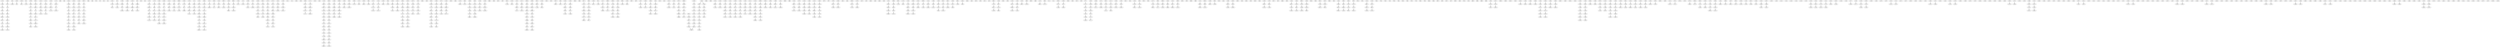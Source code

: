 digraph adj {
graph [k=96]
edge [d=-95]
"124+" [l=1199]
"124-" [l=1199]
"180+" [l=4103]
"180-" [l=4103]
"262+" [l=843]
"262-" [l=843]
"371+" [l=313]
"371-" [l=313]
"387+" [l=882]
"387-" [l=882]
"451+" [l=616]
"451-" [l=616]
"469+" [l=225]
"469-" [l=225]
"524+" [l=986]
"524-" [l=986]
"525+" [l=2339]
"525-" [l=2339]
"568+" [l=514]
"568-" [l=514]
"570+" [l=809]
"570-" [l=809]
"610+" [l=1252]
"610-" [l=1252]
"624+" [l=800]
"624-" [l=800]
"793+" [l=271]
"793-" [l=271]
"804+" [l=2335]
"804-" [l=2335]
"819+" [l=362]
"819-" [l=362]
"868+" [l=2199]
"868-" [l=2199]
"947+" [l=223]
"947-" [l=223]
"948+" [l=288]
"948-" [l=288]
"968+" [l=243]
"968-" [l=243]
"991+" [l=317]
"991-" [l=317]
"1151+" [l=1241]
"1151-" [l=1241]
"1156+" [l=378]
"1156-" [l=378]
"1161+" [l=1646]
"1161-" [l=1646]
"1180+" [l=2835]
"1180-" [l=2835]
"1195+" [l=4795]
"1195-" [l=4795]
"1215+" [l=590]
"1215-" [l=590]
"1229+" [l=2282]
"1229-" [l=2282]
"1235+" [l=227]
"1235-" [l=227]
"1250+" [l=1353]
"1250-" [l=1353]
"1298+" [l=253]
"1298-" [l=253]
"1311+" [l=701]
"1311-" [l=701]
"1500+" [l=523]
"1500-" [l=523]
"1501+" [l=227]
"1501-" [l=227]
"1516+" [l=985]
"1516-" [l=985]
"1549+" [l=1768]
"1549-" [l=1768]
"1554+" [l=242]
"1554-" [l=242]
"1628+" [l=1749]
"1628-" [l=1749]
"1633+" [l=216]
"1633-" [l=216]
"1636+" [l=506]
"1636-" [l=506]
"1684+" [l=1410]
"1684-" [l=1410]
"1731+" [l=1961]
"1731-" [l=1961]
"1813+" [l=892]
"1813-" [l=892]
"1843+" [l=360]
"1843-" [l=360]
"1848+" [l=739]
"1848-" [l=739]
"1890+" [l=353]
"1890-" [l=353]
"2147+" [l=859]
"2147-" [l=859]
"2188+" [l=245]
"2188-" [l=245]
"2235+" [l=255]
"2235-" [l=255]
"2255+" [l=887]
"2255-" [l=887]
"2265+" [l=265]
"2265-" [l=265]
"2292+" [l=1722]
"2292-" [l=1722]
"2348+" [l=266]
"2348-" [l=266]
"2393+" [l=305]
"2393-" [l=305]
"2407+" [l=1390]
"2407-" [l=1390]
"2469+" [l=664]
"2469-" [l=664]
"2489+" [l=1545]
"2489-" [l=1545]
"2502+" [l=230]
"2502-" [l=230]
"2559+" [l=254]
"2559-" [l=254]
"2609+" [l=257]
"2609-" [l=257]
"2627+" [l=283]
"2627-" [l=283]
"2654+" [l=893]
"2654-" [l=893]
"2806+" [l=637]
"2806-" [l=637]
"2818+" [l=216]
"2818-" [l=216]
"2834+" [l=252]
"2834-" [l=252]
"2883+" [l=251]
"2883-" [l=251]
"2904+" [l=2104]
"2904-" [l=2104]
"2910+" [l=717]
"2910-" [l=717]
"2932+" [l=577]
"2932-" [l=577]
"2940+" [l=357]
"2940-" [l=357]
"2948+" [l=1060]
"2948-" [l=1060]
"2959+" [l=284]
"2959-" [l=284]
"2963+" [l=370]
"2963-" [l=370]
"2968+" [l=2984]
"2968-" [l=2984]
"3021+" [l=247]
"3021-" [l=247]
"3037+" [l=271]
"3037-" [l=271]
"3045+" [l=285]
"3045-" [l=285]
"3080+" [l=383]
"3080-" [l=383]
"3090+" [l=992]
"3090-" [l=992]
"3097+" [l=3314]
"3097-" [l=3314]
"3133+" [l=272]
"3133-" [l=272]
"3183+" [l=213]
"3183-" [l=213]
"3219+" [l=408]
"3219-" [l=408]
"3252+" [l=262]
"3252-" [l=262]
"3294+" [l=692]
"3294-" [l=692]
"3330+" [l=320]
"3330-" [l=320]
"3361+" [l=251]
"3361-" [l=251]
"3388+" [l=749]
"3388-" [l=749]
"3396+" [l=331]
"3396-" [l=331]
"3480+" [l=250]
"3480-" [l=250]
"3499+" [l=325]
"3499-" [l=325]
"3572+" [l=337]
"3572-" [l=337]
"3593+" [l=237]
"3593-" [l=237]
"3597+" [l=229]
"3597-" [l=229]
"3649+" [l=275]
"3649-" [l=275]
"3654+" [l=205]
"3654-" [l=205]
"3689+" [l=809]
"3689-" [l=809]
"3692+" [l=224]
"3692-" [l=224]
"3720+" [l=217]
"3720-" [l=217]
"3749+" [l=214]
"3749-" [l=214]
"3783+" [l=254]
"3783-" [l=254]
"3788+" [l=260]
"3788-" [l=260]
"3855+" [l=227]
"3855-" [l=227]
"3860+" [l=257]
"3860-" [l=257]
"3908+" [l=341]
"3908-" [l=341]
"3966+" [l=239]
"3966-" [l=239]
"3977+" [l=303]
"3977-" [l=303]
"4006+" [l=287]
"4006-" [l=287]
"4008+" [l=366]
"4008-" [l=366]
"4022+" [l=265]
"4022-" [l=265]
"4081+" [l=203]
"4081-" [l=203]
"4110+" [l=303]
"4110-" [l=303]
"4133+" [l=201]
"4133-" [l=201]
"4167+" [l=352]
"4167-" [l=352]
"4168+" [l=252]
"4168-" [l=252]
"4186+" [l=545]
"4186-" [l=545]
"4196+" [l=335]
"4196-" [l=335]
"4216+" [l=277]
"4216-" [l=277]
"4258+" [l=266]
"4258-" [l=266]
"4259+" [l=259]
"4259-" [l=259]
"4295+" [l=801]
"4295-" [l=801]
"4298+" [l=291]
"4298-" [l=291]
"4312+" [l=232]
"4312-" [l=232]
"4328+" [l=343]
"4328-" [l=343]
"4362+" [l=234]
"4362-" [l=234]
"4385+" [l=286]
"4385-" [l=286]
"4402+" [l=234]
"4402-" [l=234]
"4421+" [l=229]
"4421-" [l=229]
"4422+" [l=318]
"4422-" [l=318]
"4459+" [l=412]
"4459-" [l=412]
"4529+" [l=269]
"4529-" [l=269]
"4530+" [l=257]
"4530-" [l=257]
"4564+" [l=493]
"4564-" [l=493]
"4623+" [l=895]
"4623-" [l=895]
"4670+" [l=548]
"4670-" [l=548]
"4671+" [l=482]
"4671-" [l=482]
"4694+" [l=295]
"4694-" [l=295]
"4756+" [l=211]
"4756-" [l=211]
"4769+" [l=776]
"4769-" [l=776]
"4812+" [l=232]
"4812-" [l=232]
"4908+" [l=202]
"4908-" [l=202]
"4960+" [l=200]
"4960-" [l=200]
"4963+" [l=403]
"4963-" [l=403]
"4990+" [l=319]
"4990-" [l=319]
"5002+" [l=715]
"5002-" [l=715]
"5007+" [l=267]
"5007-" [l=267]
"5040+" [l=213]
"5040-" [l=213]
"5098+" [l=260]
"5098-" [l=260]
"5109+" [l=287]
"5109-" [l=287]
"5111+" [l=226]
"5111-" [l=226]
"5137+" [l=253]
"5137-" [l=253]
"5157+" [l=259]
"5157-" [l=259]
"5205+" [l=411]
"5205-" [l=411]
"5237+" [l=552]
"5237-" [l=552]
"5275+" [l=256]
"5275-" [l=256]
"5327+" [l=219]
"5327-" [l=219]
"5358+" [l=298]
"5358-" [l=298]
"5376+" [l=245]
"5376-" [l=245]
"5403+" [l=255]
"5403-" [l=255]
"5433+" [l=271]
"5433-" [l=271]
"5451+" [l=351]
"5451-" [l=351]
"5517+" [l=300]
"5517-" [l=300]
"5520+" [l=353]
"5520-" [l=353]
"5525+" [l=492]
"5525-" [l=492]
"5566+" [l=427]
"5566-" [l=427]
"5639+" [l=371]
"5639-" [l=371]
"5750+" [l=251]
"5750-" [l=251]
"5787+" [l=281]
"5787-" [l=281]
"5815+" [l=282]
"5815-" [l=282]
"5879+" [l=230]
"5879-" [l=230]
"5896+" [l=203]
"5896-" [l=203]
"5999+" [l=218]
"5999-" [l=218]
"6024+" [l=303]
"6024-" [l=303]
"6027+" [l=221]
"6027-" [l=221]
"6039+" [l=317]
"6039-" [l=317]
"6126+" [l=405]
"6126-" [l=405]
"6166+" [l=252]
"6166-" [l=252]
"6190+" [l=349]
"6190-" [l=349]
"6195+" [l=225]
"6195-" [l=225]
"6226+" [l=348]
"6226-" [l=348]
"6258+" [l=245]
"6258-" [l=245]
"6283+" [l=204]
"6283-" [l=204]
"6327+" [l=223]
"6327-" [l=223]
"6328+" [l=495]
"6328-" [l=495]
"6390+" [l=261]
"6390-" [l=261]
"6487+" [l=216]
"6487-" [l=216]
"6509+" [l=353]
"6509-" [l=353]
"6545+" [l=270]
"6545-" [l=270]
"6554+" [l=318]
"6554-" [l=318]
"6557+" [l=787]
"6557-" [l=787]
"6562+" [l=378]
"6562-" [l=378]
"6600+" [l=353]
"6600-" [l=353]
"6615+" [l=286]
"6615-" [l=286]
"6676+" [l=271]
"6676-" [l=271]
"6761+" [l=266]
"6761-" [l=266]
"6777+" [l=482]
"6777-" [l=482]
"6861+" [l=239]
"6861-" [l=239]
"7034+" [l=206]
"7034-" [l=206]
"7192+" [l=207]
"7192-" [l=207]
"7283+" [l=221]
"7283-" [l=221]
"7458+" [l=209]
"7458-" [l=209]
"7478+" [l=207]
"7478-" [l=207]
"7604+" [l=230]
"7604-" [l=230]
"7845+" [l=216]
"7845-" [l=216]
"8028+" [l=233]
"8028-" [l=233]
"8067+" [l=212]
"8067-" [l=212]
"8107+" [l=246]
"8107-" [l=246]
"8535+" [l=201]
"8535-" [l=201]
"8723+" [l=209]
"8723-" [l=209]
"9695+" [l=205]
"9695-" [l=205]
"9896+" [l=224]
"9896-" [l=224]
"10118+" [l=304]
"10118-" [l=304]
"10179+" [l=1865]
"10179-" [l=1865]
"10211+" [l=1974]
"10211-" [l=1974]
"10293+" [l=1704]
"10293-" [l=1704]
"10337+" [l=622]
"10337-" [l=622]
"10393+" [l=327]
"10393-" [l=327]
"10401+" [l=1102]
"10401-" [l=1102]
"10415+" [l=831]
"10415-" [l=831]
"10418+" [l=703]
"10418-" [l=703]
"10446+" [l=212]
"10446-" [l=212]
"10449+" [l=213]
"10449-" [l=213]
"10453+" [l=997]
"10453-" [l=997]
"10487+" [l=225]
"10487-" [l=225]
"10529+" [l=206]
"10529-" [l=206]
"10531+" [l=216]
"10531-" [l=216]
"10541+" [l=2601]
"10541-" [l=2601]
"10544+" [l=6937]
"10544-" [l=6937]
"10545+" [l=15797]
"10545-" [l=15797]
"10546+" [l=2990]
"10546-" [l=2990]
"10547+" [l=3597]
"10547-" [l=3597]
"10548+" [l=2019]
"10548-" [l=2019]
"10550+" [l=950]
"10550-" [l=950]
"10554+" [l=4812]
"10554-" [l=4812]
"10562+" [l=5369]
"10562-" [l=5369]
"10563+" [l=2920]
"10563-" [l=2920]
"10567+" [l=2416]
"10567-" [l=2416]
"10579+" [l=12594]
"10579-" [l=12594]
"10589+" [l=621]
"10589-" [l=621]
"10590+" [l=6249]
"10590-" [l=6249]
"10593+" [l=1702]
"10593-" [l=1702]
"10599+" [l=3789]
"10599-" [l=3789]
"10600+" [l=4884]
"10600-" [l=4884]
"10602+" [l=2821]
"10602-" [l=2821]
"10606+" [l=6237]
"10606-" [l=6237]
"10608+" [l=4094]
"10608-" [l=4094]
"10614+" [l=18435]
"10614-" [l=18435]
"10617+" [l=3320]
"10617-" [l=3320]
"10621+" [l=6009]
"10621-" [l=6009]
"10625+" [l=11889]
"10625-" [l=11889]
"10636+" [l=11916]
"10636-" [l=11916]
"10656+" [l=9854]
"10656-" [l=9854]
"10659+" [l=4335]
"10659-" [l=4335]
"10665+" [l=5051]
"10665-" [l=5051]
"10673+" [l=18691]
"10673-" [l=18691]
"10678+" [l=538]
"10678-" [l=538]
"10681+" [l=1816]
"10681-" [l=1816]
"10684+" [l=3367]
"10684-" [l=3367]
"10687+" [l=3427]
"10687-" [l=3427]
"10688+" [l=1485]
"10688-" [l=1485]
"10689+" [l=5559]
"10689-" [l=5559]
"10691+" [l=10346]
"10691-" [l=10346]
"10696+" [l=3242]
"10696-" [l=3242]
"10700+" [l=9482]
"10700-" [l=9482]
"10701+" [l=924]
"10701-" [l=924]
"10707+" [l=1756]
"10707-" [l=1756]
"10709+" [l=9431]
"10709-" [l=9431]
"10712+" [l=8085]
"10712-" [l=8085]
"10715+" [l=1472]
"10715-" [l=1472]
"10717+" [l=5377]
"10717-" [l=5377]
"10723+" [l=7387]
"10723-" [l=7387]
"10733+" [l=15122]
"10733-" [l=15122]
"10744+" [l=9452]
"10744-" [l=9452]
"10752+" [l=638]
"10752-" [l=638]
"10756+" [l=12106]
"10756-" [l=12106]
"10760+" [l=3824]
"10760-" [l=3824]
"10769+" [l=2207]
"10769-" [l=2207]
"10775+" [l=14377]
"10775-" [l=14377]
"10778+" [l=7304]
"10778-" [l=7304]
"10791+" [l=2427]
"10791-" [l=2427]
"10794+" [l=7361]
"10794-" [l=7361]
"10796+" [l=2106]
"10796-" [l=2106]
"10815+" [l=12840]
"10815-" [l=12840]
"10822+" [l=17592]
"10822-" [l=17592]
"10824+" [l=8659]
"10824-" [l=8659]
"10825+" [l=16531]
"10825-" [l=16531]
"10828+" [l=3231]
"10828-" [l=3231]
"10833+" [l=4801]
"10833-" [l=4801]
"10854+" [l=2715]
"10854-" [l=2715]
"10857+" [l=9063]
"10857-" [l=9063]
"10862+" [l=14056]
"10862-" [l=14056]
"10872+" [l=5753]
"10872-" [l=5753]
"10874+" [l=2389]
"10874-" [l=2389]
"10881+" [l=7295]
"10881-" [l=7295]
"10899+" [l=5492]
"10899-" [l=5492]
"10900+" [l=2777]
"10900-" [l=2777]
"10902+" [l=5435]
"10902-" [l=5435]
"10903+" [l=4551]
"10903-" [l=4551]
"10912+" [l=3964]
"10912-" [l=3964]
"10917+" [l=6823]
"10917-" [l=6823]
"10920+" [l=6523]
"10920-" [l=6523]
"10922+" [l=9972]
"10922-" [l=9972]
"10925+" [l=9286]
"10925-" [l=9286]
"10926+" [l=1445]
"10926-" [l=1445]
"10930+" [l=7679]
"10930-" [l=7679]
"10931+" [l=3461]
"10931-" [l=3461]
"10933+" [l=2053]
"10933-" [l=2053]
"10935+" [l=2453]
"10935-" [l=2453]
"10940+" [l=26305]
"10940-" [l=26305]
"10949+" [l=4614]
"10949-" [l=4614]
"10951+" [l=2219]
"10951-" [l=2219]
"10954+" [l=2389]
"10954-" [l=2389]
"10955+" [l=3789]
"10955-" [l=3789]
"10961+" [l=1818]
"10961-" [l=1818]
"10963+" [l=4333]
"10963-" [l=4333]
"10964+" [l=11524]
"10964-" [l=11524]
"10967+" [l=5361]
"10967-" [l=5361]
"10976+" [l=1750]
"10976-" [l=1750]
"10984+" [l=5103]
"10984-" [l=5103]
"10987+" [l=771]
"10987-" [l=771]
"10988+" [l=1414]
"10988-" [l=1414]
"10989+" [l=13293]
"10989-" [l=13293]
"10991+" [l=4570]
"10991-" [l=4570]
"11000+" [l=21700]
"11000-" [l=21700]
"11001+" [l=3136]
"11001-" [l=3136]
"11004+" [l=7086]
"11004-" [l=7086]
"11005+" [l=2582]
"11005-" [l=2582]
"11016+" [l=6904]
"11016-" [l=6904]
"11019+" [l=2155]
"11019-" [l=2155]
"11030+" [l=3960]
"11030-" [l=3960]
"11047+" [l=6945]
"11047-" [l=6945]
"11050+" [l=1729]
"11050-" [l=1729]
"11056+" [l=1271]
"11056-" [l=1271]
"11058+" [l=2017]
"11058-" [l=2017]
"11061+" [l=254]
"11061-" [l=254]
"11062+" [l=589]
"11062-" [l=589]
"11065+" [l=636]
"11065-" [l=636]
"11066+" [l=12446]
"11066-" [l=12446]
"11077+" [l=4845]
"11077-" [l=4845]
"11079+" [l=855]
"11079-" [l=855]
"11087+" [l=6928]
"11087-" [l=6928]
"11088+" [l=4530]
"11088-" [l=4530]
"11091+" [l=6072]
"11091-" [l=6072]
"11093+" [l=500]
"11093-" [l=500]
"11094+" [l=8552]
"11094-" [l=8552]
"11105+" [l=8122]
"11105-" [l=8122]
"11111+" [l=8149]
"11111-" [l=8149]
"11131+" [l=224]
"11131-" [l=224]
"11138+" [l=16379]
"11138-" [l=16379]
"11142+" [l=316]
"11142-" [l=316]
"11143+" [l=446]
"11143-" [l=446]
"11149+" [l=7586]
"11149-" [l=7586]
"11151+" [l=6336]
"11151-" [l=6336]
"11155+" [l=2336]
"11155-" [l=2336]
"11164+" [l=5614]
"11164-" [l=5614]
"11165+" [l=14775]
"11165-" [l=14775]
"11166+" [l=5736]
"11166-" [l=5736]
"11167+" [l=5122]
"11167-" [l=5122]
"11168+" [l=2830]
"11168-" [l=2830]
"11169+" [l=5913]
"11169-" [l=5913]
"11170+" [l=8488]
"11170-" [l=8488]
"11171+" [l=7832]
"11171-" [l=7832]
"11172+" [l=1982]
"11172-" [l=1982]
"11173+" [l=3375]
"11173-" [l=3375]
"11174+" [l=10102]
"11174-" [l=10102]
"11175+" [l=1338]
"11175-" [l=1338]
"11176+" [l=6093]
"11176-" [l=6093]
"11178+" [l=18374]
"11178-" [l=18374]
"11179+" [l=6323]
"11179-" [l=6323]
"11180+" [l=4072]
"11180-" [l=4072]
"11181+" [l=11533]
"11181-" [l=11533]
"11182+" [l=3474]
"11182-" [l=3474]
"11183+" [l=1905]
"11183-" [l=1905]
"11184+" [l=9747]
"11184-" [l=9747]
"11185+" [l=8779]
"11185-" [l=8779]
"11186+" [l=3771]
"11186-" [l=3771]
"11187+" [l=18835]
"11187-" [l=18835]
"11188+" [l=3272]
"11188-" [l=3272]
"11189+" [l=1654]
"11189-" [l=1654]
"11190+" [l=5703]
"11190-" [l=5703]
"11192+" [l=4936]
"11192-" [l=4936]
"11193+" [l=3806]
"11193-" [l=3806]
"11194+" [l=13699]
"11194-" [l=13699]
"11195+" [l=4364]
"11195-" [l=4364]
"11196+" [l=2128]
"11196-" [l=2128]
"11197+" [l=5271]
"11197-" [l=5271]
"11198+" [l=11336]
"11198-" [l=11336]
"11199+" [l=33850]
"11199-" [l=33850]
"11200+" [l=10537]
"11200-" [l=10537]
"11201+" [l=46986]
"11201-" [l=46986]
"11203+" [l=2026]
"11203-" [l=2026]
"11204+" [l=39602]
"11204-" [l=39602]
"11205+" [l=3601]
"11205-" [l=3601]
"11207+" [l=2645]
"11207-" [l=2645]
"11208+" [l=4673]
"11208-" [l=4673]
"11209+" [l=4437]
"11209-" [l=4437]
"11210+" [l=10282]
"11210-" [l=10282]
"11211+" [l=4372]
"11211-" [l=4372]
"11212+" [l=13874]
"11212-" [l=13874]
"11213+" [l=9197]
"11213-" [l=9197]
"11214+" [l=3743]
"11214-" [l=3743]
"11215+" [l=2485]
"11215-" [l=2485]
"11217+" [l=23612]
"11217-" [l=23612]
"11218+" [l=12898]
"11218-" [l=12898]
"11219+" [l=13830]
"11219-" [l=13830]
"11220+" [l=6195]
"11220-" [l=6195]
"11221+" [l=8419]
"11221-" [l=8419]
"11222+" [l=7090]
"11222-" [l=7090]
"11224+" [l=1954]
"11224-" [l=1954]
"11226+" [l=7989]
"11226-" [l=7989]
"11227+" [l=7820]
"11227-" [l=7820]
"11228+" [l=7653]
"11228-" [l=7653]
"11229+" [l=2942]
"11229-" [l=2942]
"11230+" [l=22623]
"11230-" [l=22623]
"11231+" [l=24323]
"11231-" [l=24323]
"11232+" [l=3361]
"11232-" [l=3361]
"11233+" [l=2747]
"11233-" [l=2747]
"11234+" [l=3508]
"11234-" [l=3508]
"11235+" [l=4226]
"11235-" [l=4226]
"11236+" [l=9151]
"11236-" [l=9151]
"11237+" [l=18578]
"11237-" [l=18578]
"11238+" [l=17822]
"11238-" [l=17822]
"11239+" [l=19383]
"11239-" [l=19383]
"11240+" [l=1782]
"11240-" [l=1782]
"11241+" [l=3137]
"11241-" [l=3137]
"11242+" [l=1530]
"11242-" [l=1530]
"11243+" [l=4958]
"11243-" [l=4958]
"11244+" [l=14138]
"11244-" [l=14138]
"11245+" [l=5686]
"11245-" [l=5686]
"11248+" [l=4100]
"11248-" [l=4100]
"11249+" [l=21438]
"11249-" [l=21438]
"11250+" [l=1983]
"11250-" [l=1983]
"11251+" [l=9541]
"11251-" [l=9541]
"11252+" [l=6529]
"11252-" [l=6529]
"11253+" [l=5957]
"11253-" [l=5957]
"11254+" [l=4352]
"11254-" [l=4352]
"11255+" [l=1643]
"11255-" [l=1643]
"11256+" [l=15298]
"11256-" [l=15298]
"11257+" [l=5298]
"11257-" [l=5298]
"11258+" [l=3142]
"11258-" [l=3142]
"11259+" [l=5943]
"11259-" [l=5943]
"11260+" [l=4430]
"11260-" [l=4430]
"11261+" [l=2666]
"11261-" [l=2666]
"11262+" [l=1360]
"11262-" [l=1360]
"11264+" [l=1996]
"11264-" [l=1996]
"11265+" [l=3970]
"11265-" [l=3970]
"11266+" [l=7540]
"11266-" [l=7540]
"11267+" [l=19690]
"11267-" [l=19690]
"11268+" [l=10508]
"11268-" [l=10508]
"11269+" [l=2718]
"11269-" [l=2718]
"11272+" [l=2061]
"11272-" [l=2061]
"11273+" [l=5470]
"11273-" [l=5470]
"11274+" [l=7012]
"11274-" [l=7012]
"11275+" [l=13522]
"11275-" [l=13522]
"11276+" [l=4457]
"11276-" [l=4457]
"11277+" [l=12490]
"11277-" [l=12490]
"11278+" [l=10390]
"11278-" [l=10390]
"11279+" [l=9445]
"11279-" [l=9445]
"11280+" [l=2836]
"11280-" [l=2836]
"11282+" [l=2351]
"11282-" [l=2351]
"11283+" [l=3348]
"11283-" [l=3348]
"11284+" [l=3394]
"11284-" [l=3394]
"11285+" [l=24129]
"11285-" [l=24129]
"11287+" [l=9587]
"11287-" [l=9587]
"11288+" [l=2137]
"11288-" [l=2137]
"11289+" [l=4666]
"11289-" [l=4666]
"11290+" [l=2034]
"11290-" [l=2034]
"11292+" [l=4026]
"11292-" [l=4026]
"11293+" [l=9289]
"11293-" [l=9289]
"11294+" [l=10045]
"11294-" [l=10045]
"11295+" [l=1507]
"11295-" [l=1507]
"11296+" [l=1778]
"11296-" [l=1778]
"11298+" [l=3412]
"11298-" [l=3412]
"11300+" [l=23150]
"11300-" [l=23150]
"11302+" [l=7413]
"11302-" [l=7413]
"11303+" [l=13987]
"11303-" [l=13987]
"11304+" [l=16098]
"11304-" [l=16098]
"11305+" [l=7973]
"11305-" [l=7973]
"11306+" [l=1357]
"11306-" [l=1357]
"11307+" [l=11095]
"11307-" [l=11095]
"11308+" [l=16912]
"11308-" [l=16912]
"11310+" [l=6002]
"11310-" [l=6002]
"11311+" [l=6277]
"11311-" [l=6277]
"11312+" [l=5717]
"11312-" [l=5717]
"11313+" [l=9867]
"11313-" [l=9867]
"11314+" [l=1703]
"11314-" [l=1703]
"11315+" [l=9976]
"11315-" [l=9976]
"11316+" [l=9442]
"11316-" [l=9442]
"11317+" [l=8204]
"11317-" [l=8204]
"11318+" [l=2702]
"11318-" [l=2702]
"11319+" [l=3790]
"11319-" [l=3790]
"11320+" [l=9920]
"11320-" [l=9920]
"11321+" [l=6303]
"11321-" [l=6303]
"11322+" [l=2367]
"11322-" [l=2367]
"11323+" [l=9871]
"11323-" [l=9871]
"11326+" [l=7032]
"11326-" [l=7032]
"11327+" [l=11014]
"11327-" [l=11014]
"11328+" [l=1564]
"11328-" [l=1564]
"11329+" [l=34078]
"11329-" [l=34078]
"11330+" [l=15574]
"11330-" [l=15574]
"11332+" [l=12030]
"11332-" [l=12030]
"11333+" [l=4389]
"11333-" [l=4389]
"11334+" [l=2489]
"11334-" [l=2489]
"11335+" [l=8621]
"11335-" [l=8621]
"11336+" [l=6618]
"11336-" [l=6618]
"11337+" [l=2939]
"11337-" [l=2939]
"11338+" [l=2849]
"11338-" [l=2849]
"11339+" [l=2116]
"11339-" [l=2116]
"11340+" [l=6473]
"11340-" [l=6473]
"11341+" [l=17087]
"11341-" [l=17087]
"11342+" [l=18433]
"11342-" [l=18433]
"11343+" [l=22716]
"11343-" [l=22716]
"11344+" [l=7174]
"11344-" [l=7174]
"11346+" [l=6139]
"11346-" [l=6139]
"11347+" [l=28092]
"11347-" [l=28092]
"11348+" [l=3009]
"11348-" [l=3009]
"11349+" [l=10933]
"11349-" [l=10933]
"11350+" [l=19786]
"11350-" [l=19786]
"11351+" [l=11956]
"11351-" [l=11956]
"11352+" [l=3758]
"11352-" [l=3758]
"11353+" [l=2103]
"11353-" [l=2103]
"11356+" [l=12828]
"11356-" [l=12828]
"11357+" [l=28645]
"11357-" [l=28645]
"11358+" [l=11932]
"11358-" [l=11932]
"11359+" [l=3949]
"11359-" [l=3949]
"11360+" [l=13388]
"11360-" [l=13388]
"11364+" [l=3645]
"11364-" [l=3645]
"11365+" [l=11612]
"11365-" [l=11612]
"11366+" [l=5161]
"11366-" [l=5161]
"11367+" [l=5366]
"11367-" [l=5366]
"11368+" [l=6718]
"11368-" [l=6718]
"11369+" [l=15167]
"11369-" [l=15167]
"11370+" [l=8912]
"11370-" [l=8912]
"11371+" [l=26926]
"11371-" [l=26926]
"11372+" [l=24046]
"11372-" [l=24046]
"11374+" [l=21573]
"11374-" [l=21573]
"11375+" [l=13371]
"11375-" [l=13371]
"11376+" [l=11522]
"11376-" [l=11522]
"11377+" [l=14623]
"11377-" [l=14623]
"11378+" [l=15534]
"11378-" [l=15534]
"11379+" [l=3597]
"11379-" [l=3597]
"11380+" [l=23105]
"11380-" [l=23105]
"11381+" [l=19883]
"11381-" [l=19883]
"11382+" [l=4276]
"11382-" [l=4276]
"11383+" [l=16343]
"11383-" [l=16343]
"11384+" [l=4823]
"11384-" [l=4823]
"11385+" [l=5716]
"11385-" [l=5716]
"11386+" [l=12835]
"11386-" [l=12835]
"11387+" [l=12623]
"11387-" [l=12623]
"11388+" [l=6762]
"11388-" [l=6762]
"11389+" [l=4497]
"11389-" [l=4497]
"11390+" [l=15115]
"11390-" [l=15115]
"11391+" [l=40021]
"11391-" [l=40021]
"11392+" [l=3701]
"11392-" [l=3701]
"11393+" [l=3530]
"11393-" [l=3530]
"11394+" [l=13585]
"11394-" [l=13585]
"11395+" [l=4898]
"11395-" [l=4898]
"11396+" [l=8681]
"11396-" [l=8681]
"11397+" [l=14124]
"11397-" [l=14124]
"11398+" [l=7055]
"11398-" [l=7055]
"11399+" [l=2928]
"11399-" [l=2928]
"11400+" [l=3115]
"11400-" [l=3115]
"11401+" [l=11669]
"11401-" [l=11669]
"11402+" [l=16009]
"11402-" [l=16009]
"11403+" [l=10886]
"11403-" [l=10886]
"11404+" [l=6061]
"11404-" [l=6061]
"11405+" [l=11242]
"11405-" [l=11242]
"11406+" [l=10598]
"11406-" [l=10598]
"11407+" [l=2030]
"11407-" [l=2030]
"11408+" [l=5569]
"11408-" [l=5569]
"11409+" [l=10166]
"11409-" [l=10166]
"11410+" [l=19245]
"11410-" [l=19245]
"11411+" [l=9133]
"11411-" [l=9133]
"11412+" [l=6163]
"11412-" [l=6163]
"11413+" [l=7145]
"11413-" [l=7145]
"11414+" [l=25493]
"11414-" [l=25493]
"11417+" [l=19451]
"11417-" [l=19451]
"11418+" [l=10581]
"11418-" [l=10581]
"11419+" [l=3606]
"11419-" [l=3606]
"11420+" [l=12135]
"11420-" [l=12135]
"11421+" [l=51535]
"11421-" [l=51535]
"11422+" [l=11840]
"11422-" [l=11840]
"11423+" [l=6840]
"11423-" [l=6840]
"11424+" [l=19342]
"11424-" [l=19342]
"11425+" [l=13250]
"11425-" [l=13250]
"11426+" [l=11941]
"11426-" [l=11941]
"11427+" [l=3010]
"11427-" [l=3010]
"11428+" [l=4500]
"11428-" [l=4500]
"11429+" [l=11337]
"11429-" [l=11337]
"11430+" [l=2172]
"11430-" [l=2172]
"11431+" [l=3810]
"11431-" [l=3810]
"11432+" [l=14308]
"11432-" [l=14308]
"11433+" [l=9210]
"11433-" [l=9210]
"11434+" [l=38257]
"11434-" [l=38257]
"11435+" [l=5494]
"11435-" [l=5494]
"11436+" [l=7942]
"11436-" [l=7942]
"11437+" [l=10353]
"11437-" [l=10353]
"11438+" [l=4309]
"11438-" [l=4309]
"11439+" [l=1550]
"11439-" [l=1550]
"11440+" [l=7346]
"11440-" [l=7346]
"11441+" [l=8400]
"11441-" [l=8400]
"11442+" [l=19413]
"11442-" [l=19413]
"11443+" [l=4715]
"11443-" [l=4715]
"11444+" [l=11594]
"11444-" [l=11594]
"11445+" [l=11937]
"11445-" [l=11937]
"11446+" [l=14062]
"11446-" [l=14062]
"11447+" [l=7408]
"11447-" [l=7408]
"11448+" [l=3460]
"11448-" [l=3460]
"11449+" [l=4760]
"11449-" [l=4760]
"11450+" [l=2830]
"11450-" [l=2830]
"11452+" [l=7385]
"11452-" [l=7385]
"11453+" [l=14231]
"11453-" [l=14231]
"11454+" [l=22404]
"11454-" [l=22404]
"11455+" [l=4374]
"11455-" [l=4374]
"11456+" [l=14260]
"11456-" [l=14260]
"11458+" [l=6936]
"11458-" [l=6936]
"11459+" [l=16226]
"11459-" [l=16226]
"11460+" [l=5770]
"11460-" [l=5770]
"11461+" [l=3657]
"11461-" [l=3657]
"11462+" [l=5080]
"11462-" [l=5080]
"11463+" [l=27683]
"11463-" [l=27683]
"11464+" [l=11565]
"11464-" [l=11565]
"11465+" [l=7370]
"11465-" [l=7370]
"11466+" [l=12041]
"11466-" [l=12041]
"11467+" [l=4124]
"11467-" [l=4124]
"11468+" [l=3998]
"11468-" [l=3998]
"11469+" [l=4717]
"11469-" [l=4717]
"11470+" [l=4988]
"11470-" [l=4988]
"11472+" [l=14310]
"11472-" [l=14310]
"11473+" [l=1775]
"11473-" [l=1775]
"11474+" [l=8989]
"11474-" [l=8989]
"11475+" [l=13350]
"11475-" [l=13350]
"11476+" [l=5047]
"11476-" [l=5047]
"11477+" [l=5114]
"11477-" [l=5114]
"11478+" [l=1382]
"11478-" [l=1382]
"11479+" [l=4958]
"11479-" [l=4958]
"11480+" [l=7591]
"11480-" [l=7591]
"11481+" [l=7617]
"11481-" [l=7617]
"11482+" [l=5081]
"11482-" [l=5081]
"11483+" [l=3774]
"11483-" [l=3774]
"11484+" [l=5401]
"11484-" [l=5401]
"11485+" [l=5283]
"11485-" [l=5283]
"11486+" [l=9548]
"11486-" [l=9548]
"11487+" [l=18410]
"11487-" [l=18410]
"11488+" [l=6784]
"11488-" [l=6784]
"11489+" [l=3045]
"11489-" [l=3045]
"11490+" [l=18370]
"11490-" [l=18370]
"11491+" [l=14321]
"11491-" [l=14321]
"11492+" [l=15636]
"11492-" [l=15636]
"11493+" [l=1308]
"11493-" [l=1308]
"11494+" [l=53991]
"11494-" [l=53991]
"11495+" [l=1893]
"11495-" [l=1893]
"11498+" [l=15424]
"11498-" [l=15424]
"11499+" [l=9016]
"11499-" [l=9016]
"11500+" [l=6364]
"11500-" [l=6364]
"11501+" [l=25943]
"11501-" [l=25943]
"11502+" [l=3583]
"11502-" [l=3583]
"11503+" [l=29475]
"11503-" [l=29475]
"11504+" [l=12621]
"11504-" [l=12621]
"11505+" [l=19924]
"11505-" [l=19924]
"11506+" [l=2283]
"11506-" [l=2283]
"11507+" [l=17321]
"11507-" [l=17321]
"11508+" [l=17327]
"11508-" [l=17327]
"11509+" [l=2124]
"11509-" [l=2124]
"11510+" [l=28590]
"11510-" [l=28590]
"11511+" [l=18312]
"11511-" [l=18312]
"11512+" [l=2046]
"11512-" [l=2046]
"11513+" [l=8180]
"11513-" [l=8180]
"11514+" [l=1760]
"11514-" [l=1760]
"11515+" [l=9577]
"11515-" [l=9577]
"11516+" [l=8396]
"11516-" [l=8396]
"11517+" [l=8801]
"11517-" [l=8801]
"11518+" [l=10276]
"11518-" [l=10276]
"11519+" [l=24026]
"11519-" [l=24026]
"11520+" [l=14241]
"11520-" [l=14241]
"11521+" [l=20566]
"11521-" [l=20566]
"11522+" [l=5413]
"11522-" [l=5413]
"11523+" [l=8286]
"11523-" [l=8286]
"11524+" [l=25142]
"11524-" [l=25142]
"11525+" [l=58669]
"11525-" [l=58669]
"11526+" [l=22687]
"11526-" [l=22687]
"11527+" [l=10336]
"11527-" [l=10336]
"11528+" [l=53480]
"11528-" [l=53480]
"11529+" [l=8457]
"11529-" [l=8457]
"124+" -> "3720-" [d=-95 e=0.0 n=17]
"124-" -> "5007-" [d=-95 e=0.0 n=46]
"180+" -> "11359+" [d=-251 e=34.5 n=31]
"262-" -> "11519-" [d=-95 e=0.0 n=46]
"371+" -> "10681-" [d=-95 e=0.0 n=69]
"371-" -> "10625+" [d=-95 e=0.0 n=21]
"387+" -> "10912-" [d=-233 e=28.4 n=46]
"387-" -> "11181-" [d=-293 e=38.5 n=25]
"451+" -> "10822+" [d=-288 e=45.3 n=18]
"451-" -> "11520+" [d=-298 e=28.7 n=45]
"524+" -> "11335-" [d=-249 e=29.3 n=43]
"524-" -> "11267-" [d=-95 e=0.0 n=56]
"525+" -> "10567-" [d=-205 e=49.7 n=15]
"525-" -> "1843-" [d=-95 e=0.0 n=33]
"624-" -> "11203+" [d=-95 e=0.0 n=35]
"793+" -> "11406+" [d=-95 e=0.0 n=26]
"793-" -> "10984+" [d=-95 e=0.0 n=48]
"804-" -> "10988-" [d=-246 e=25.9 n=55]
"868+" -> "11344+" [d=-228 e=28.1 n=47]
"868-" -> "5517+" [d=-95 e=0.0 n=28]
"947+" -> "948+"
"947-" -> "11250+" [d=-95 e=0.0 n=32]
"948+" -> "11399-" [d=-95 e=0.0 n=30]
"948-" -> "947-"
"968+" -> "11290+" [d=-95 e=0.0 n=17]
"968-" -> "10599-" [d=-95 e=0.0 n=38]
"991+" -> "11475+" [d=-95 e=0.0 n=49]
"991-" -> "10688-" [d=-95 e=0.0 n=33]
"1151-" -> "10881-" [d=-222 e=27.8 n=48]
"1156+" -> "10684+" [d=-95 e=0.0 n=47]
"1156-" -> "10791+" [d=-95 e=0.0 n=33]
"1161+" -> "10602+" [d=-213 e=38.5 n=25]
"1161-" -> "2147-" [d=-222 e=25.0 n=59]
"1180+" -> "10967-" [d=-176 e=28.4 n=46]
"1180-" -> "11243+" [d=-313 e=42.0 n=21]
"1195+" -> "6600-" [d=-235 e=31.6 n=37]
"1195-" -> "11484+" [d=-211 e=37.7 n=26]
"1215-" -> "11204+" [d=-95 e=0.0 n=40]
"1229-" -> "5376-" [d=-95 e=0.0 n=20]
"1235+" -> "10769+" [d=-95 e=0.0 n=33]
"1235-" -> "11487-" [d=-95 e=0.0 n=25]
"1250+" -> "7604-" [d=-95 e=0.0 n=15]
"1250-" -> "1628+" [d=-304 e=35.7 n=29]
"1298+" -> "11459+" [d=-179 e=49.7 n=15]
"1298-" -> "11208+" [d=-95 e=0.0 n=40]
"1501+" -> "10833-" [d=-95 e=0.0 n=36]
"1501-" -> "10825+" [d=-95 e=0.0 n=27]
"1549+" -> "6258-" [d=-95 e=0.0 n=19]
"1549-" -> "11235+" [d=-176 e=35.1 n=30]
"1554+" -> "10926-" [d=-95 e=0.0 n=21]
"1554-" -> "10541-" [d=-95 e=0.0 n=26]
"1628+" -> "11370-" [d=-219 e=34.0 n=32]
"1628-" -> "1250+" [d=-304 e=35.7 n=29]
"1633-" -> "10796+" [d=-95 e=0.0 n=15]
"1636+" -> "11274+" [d=-95 e=0.0 n=36]
"1684-" -> "11295-" [d=-208 e=39.3 n=24]
"1731+" -> "4385-" [d=-95 e=0.0 n=33]
"1731-" -> "1843+" [d=-95 e=0.0 n=34]
"1813+" -> "11174+" [d=-296 e=35.1 n=30]
"1813-" -> "11517+" [d=-224 e=33.5 n=33]
"1843+" -> "525+" [d=-95 e=0.0 n=33]
"1843-" -> "1731+" [d=-95 e=0.0 n=34]
"1848-" -> "11455-" [d=-254 e=48.1 n=16]
"1890+" -> "11005-" [d=-95 e=0.0 n=30]
"1890-" -> "11458+" [d=-95 e=0.0 n=54]
"2147+" -> "1161+" [d=-222 e=25.0 n=59]
"2188+" -> "11205-" [d=-95 e=0.0 n=17]
"2188-" -> "10590+" [d=-95 e=0.0 n=35]
"2235+" -> "11485+" [d=-95 e=0.0 n=21]
"2235-" -> "10899-" [d=-95 e=0.0 n=29]
"2255-" -> "11273-" [d=-95 e=0.0 n=67]
"2292+" -> "11339+" [d=-279 e=31.2 n=38]
"2348+" -> "11149-" [d=-95 e=0.0 n=46]
"2348-" -> "10963+" [d=-95 e=0.0 n=31]
"2407+" -> "11335+" [d=-268 e=31.2 n=38]
"2407-" -> "10211-" [d=-246 e=40.1 n=23]
"2469-" -> "11474-" [d=-95 e=0.0 n=43]
"2489-" -> "11478+" [d=-274 e=35.7 n=29]
"2502+" -> "11385+" [d=-95 e=0.0 n=28]
"2502-" -> "10700+" [d=-95 e=0.0 n=20]
"2559+" -> "11319-" [d=-95 e=0.0 n=30]
"2559-" -> "10988+" [d=-95 e=0.0 n=25]
"2654+" -> "11193-" [d=-95 e=0.0 n=64]
"2806+" -> "11217-" [d=-95 e=0.0 n=36]
"2806-" -> "2818+"
"2818+" -> "11001+" [d=-95 e=0.0 n=23]
"2818-" -> "2806+"
"2834+" -> "10989-" [d=-95 e=0.0 n=29]
"2834-" -> "11502-" [d=-95 e=0.0 n=23]
"2883+" -> "11138-" [d=-198 e=44.1 n=19]
"2883-" -> "2932-"
"2904+" -> "10954-" [d=-248 e=27.2 n=50]
"2904-" -> "10902+" [d=-168 e=43.0 n=20]
"2932+" -> "2883+"
"2940-" -> "10617-" [d=-288 e=33.5 n=33]
"2948+" -> "2959-" [d=-95 e=0.0 n=23]
"2948-" -> "5327-" [d=-95 e=0.0 n=30]
"2959+" -> "2948-" [d=-95 e=0.0 n=23]
"2959-" -> "11228-" [d=-95 e=0.0 n=30]
"2968-" -> "11077-" [d=-214 e=28.1 n=47]
"3021-" -> "11236-" [d=-95 e=0.0 n=36]
"3037+" -> "11481+" [d=-95 e=0.0 n=26]
"3037-" -> "11417+" [d=-95 e=0.0 n=26]
"3045+" -> "11518+" [d=-95 e=0.0 n=47]
"3045-" -> "11185+" [d=-95 e=0.0 n=53]
"3080+" -> "11448+" [d=-95 e=0.0 n=62]
"3080-" -> "11169+" [d=-95 e=0.0 n=43]
"3090+" -> "11500+" [d=-95 e=0.0 n=60]
"3133+" -> "11438-" [d=-95 e=0.0 n=58]
"3133-" -> "11427+" [d=-211 e=45.3 n=18]
"3183-" -> "11508+" [d=-95 e=0.0 n=30]
"3252+" -> "11528+" [d=-95 e=0.0 n=18]
"3252-" -> "11251-" [d=-95 e=0.0 n=27]
"3294+" -> "10874-" [d=-258 e=48.1 n=16]
"3294-" -> "5787+"
"3330+" -> "11056+" [d=-249 e=35.7 n=29]
"3361+" -> "11526-" [d=-95 e=0.0 n=15]
"3361-" -> "11254+" [d=-95 e=0.0 n=40]
"3396+" -> "11194-" [d=-228 e=31.6 n=37]
"3396-" -> "10744+" [d=-95 e=0.0 n=56]
"3480+" -> "10857+" [d=-95 e=0.0 n=37]
"3480-" -> "11195+" [d=-95 e=0.0 n=48]
"3499+" -> "10922+" [d=-95 e=0.0 n=32]
"3499-" -> "11197+" [d=-95 e=0.0 n=26]
"3572+" -> "11233+" [d=-95 e=0.0 n=31]
"3572-" -> "10778-" [d=-95 e=0.0 n=77]
"3593+" -> "11311-" [d=-95 e=0.0 n=40]
"3593-" -> "11329-" [d=-95 e=0.0 n=48]
"3597+" -> "10949+" [d=-95 e=0.0 n=35]
"3597-" -> "11397-" [d=-95 e=0.0 n=21]
"3649+" -> "10794+" [d=-95 e=0.0 n=27]
"3649-" -> "10401-" [d=-95 e=0.0 n=36]
"3654+" -> "11221+" [d=-95 e=0.0 n=24]
"3654-" -> "11369+" [d=-78 e=0.0 n=27]
"3692+" -> "11239-" [d=-95 e=0.0 n=15]
"3692-" -> "11238+" [d=-95 e=0.0 n=29]
"3720+" -> "124-" [d=-95 e=0.0 n=17]
"3720-" -> "11364+" [d=-95 e=0.0 n=15]
"3749+" -> "11269-" [d=-95 e=0.0 n=16]
"3749-" -> "11492+" [d=-95 e=0.0 n=17]
"3783+" -> "11273+" [d=-95 e=0.0 n=34]
"3783-" -> "11390+" [d=-95 e=0.0 n=33]
"3788+" -> "11494+" [d=-95 e=0.0 n=36]
"3788-" -> "10917+" [d=-95 e=0.0 n=30]
"3855+" -> "5007+"
"3855-" -> "11185-" [d=-212 e=42.0 n=21]
"3860+" -> "11188-" [d=-95 e=0.0 n=29]
"3860-" -> "11445+" [d=-95 e=0.0 n=33]
"3908+" -> "10548-" [d=-95 e=0.0 n=31]
"3908-" -> "11230-" [d=-95 e=0.0 n=53]
"3966+" -> "11394-" [d=-95 e=0.0 n=19]
"3966-" -> "11378-" [d=-95 e=0.0 n=36]
"4006+" -> "11444+" [d=-95 e=0.0 n=46]
"4006-" -> "11151+" [d=-95 e=0.0 n=34]
"4008+" -> "11502+" [d=-95 e=0.0 n=38]
"4008-" -> "10902-" [d=-95 e=0.0 n=46]
"4022+" -> "11058-" [d=-95 e=0.0 n=72]
"4022-" -> "10756+" [d=-29 e=0.0 n=36]
"4110+" -> "11488-" [d=-95 e=0.0 n=34]
"4110-" -> "11452-" [d=-95 e=0.0 n=30]
"4133+" -> "11476-" [d=-95 e=0.0 n=15]
"4133-" -> "10940-"
"4168+" -> "10963-" [d=-95 e=0.0 n=20]
"4168-" -> "10717+" [d=-95 e=0.0 n=20]
"4216+" -> "10933+" [d=-95 e=0.0 n=25]
"4216-" -> "11375+" [d=-95 e=0.0 n=15]
"4258+" -> "4259+"
"4258-" -> "11372+" [d=-95 e=0.0 n=33]
"4259+" -> "11285+" [d=-95 e=0.0 n=34]
"4259-" -> "4258-"
"4295+" -> "11178-" [d=-243 e=28.1 n=47]
"4298+" -> "10563-" [d=-95 e=0.0 n=30]
"4298-" -> "11443+" [d=-95 e=0.0 n=24]
"4312+" -> "10600-" [d=-95 e=0.0 n=23]
"4312-" -> "11342-" [d=-95 e=0.0 n=29]
"4328+" -> "11380+" [d=-95 e=0.0 n=46]
"4328-" -> "11414+" [d=-95 e=0.0 n=35]
"4362+" -> "11407+" [d=-95 e=0.0 n=23]
"4362-" -> "11420+" [d=-95 e=0.0 n=41]
"4385+" -> "1731-" [d=-95 e=0.0 n=33]
"4385-" -> "11151-" [d=-95 e=0.0 n=27]
"4402+" -> "11493+" [d=-194 e=43.0 n=20]
"4402-" -> "11448-" [d=-95 e=0.0 n=33]
"4421+" -> "11377+" [d=-95 e=0.0 n=19]
"4421-" -> "10625-" [d=-95 e=0.0 n=49]
"4422+" -> "11321-" [d=-95 e=0.0 n=82]
"4422-" -> "10828+" [d=-95 e=0.0 n=39]
"4459+" -> "11401-" [d=-234 e=42.0 n=21]
"4529+" -> "11421+" [d=-95 e=0.0 n=22]
"4529-" -> "10922-" [d=-95 e=0.0 n=31]
"4530+" -> "10854+" [d=-95 e=0.0 n=22]
"4530-" -> "10900+" [d=-95 e=0.0 n=34]
"4564+" -> "11284-" [d=-95 e=0.0 n=47]
"4694+" -> "11214-" [d=-95 e=0.0 n=39]
"4756+" -> "11218-" [d=-95 e=0.0 n=18]
"4756-" -> "11397+" [d=-206 e=35.7 n=29]
"4812+" -> "10665+" [d=-95 e=0.0 n=18]
"4812-" -> "11192-" [d=-95 e=0.0 n=26]
"4908-" -> "11255+" [d=-179 e=48.1 n=16]
"4963-" -> "11272+" [d=-95 e=0.0 n=40]
"4990+" -> "11276-" [d=-95 e=0.0 n=28]
"4990-" -> "10733+" [d=-95 e=0.0 n=35]
"5002+" -> "11293+" [d=-95 e=0.0 n=63]
"5007+" -> "124+" [d=-95 e=0.0 n=46]
"5007-" -> "3855-"
"5040+" -> "11407-" [d=-161 e=48.1 n=16]
"5098+" -> "10608-" [d=-95 e=0.0 n=41]
"5098-" -> "10614+" [d=-95 e=0.0 n=14]
"5109+" -> "11486-" [d=-95 e=0.0 n=28]
"5109-" -> "10723+" [d=-95 e=0.0 n=19]
"5137+" -> "11258-" [d=-95 e=0.0 n=34]
"5137-" -> "10554-" [d=-95 e=0.0 n=27]
"5157+" -> "10545+" [d=-95 e=0.0 n=45]
"5157-" -> "10987+"
"5275+" -> "11524-" [d=-95 e=0.0 n=18]
"5275-" -> "11111-" [d=-95 e=0.0 n=34]
"5327+" -> "2948+" [d=-95 e=0.0 n=30]
"5327-" -> "11446-" [d=-95 e=0.0 n=36]
"5358+" -> "11371+" [d=-95 e=0.0 n=44]
"5358-" -> "11368+" [d=-95 e=0.0 n=19]
"5376+" -> "1229+" [d=-95 e=0.0 n=20]
"5376-" -> "11366+" [d=-95 e=0.0 n=27]
"5403+" -> "11292-" [d=-95 e=0.0 n=33]
"5433+" -> "11525+" [d=-95 e=0.0 n=21]
"5433-" -> "11382+" [d=-95 e=0.0 n=42]
"5517+" -> "10933-" [d=-95 e=0.0 n=25]
"5517-" -> "868+" [d=-95 e=0.0 n=28]
"5520-" -> "11219-" [d=-204 e=27.2 n=50]
"5566-" -> "11244+" [d=-95 e=0.0 n=47]
"5639+" -> "11440+" [d=-95 e=0.0 n=57]
"5639-" -> "10964-" [d=-95 e=0.0 n=30]
"5750+" -> "10614-" [d=-95 e=0.0 n=29]
"5750-" -> "10715-" [d=-95 e=0.0 n=21]
"5787+" -> "10707-" [d=-95 e=0.0 n=42]
"5787-" -> "3294+"
"5815+" -> "10955+" [d=-95 e=0.0 n=25]
"5815-" -> "11410+" [d=-95 e=0.0 n=31]
"5999+" -> "10920-" [d=-95 e=0.0 n=29]
"5999-" -> "11215+" [d=-95 e=0.0 n=26]
"6024+" -> "11238-" [d=-95 e=0.0 n=41]
"6024-" -> "11172+" [d=-95 e=0.0 n=68]
"6027+" -> "11196+" [d=-95 e=0.0 n=34]
"6027-" -> "11214+" [d=-95 e=0.0 n=17]
"6039-" -> "11336-" [d=-95 e=0.0 n=52]
"6166+" -> "11365-" [d=-95 e=0.0 n=32]
"6166-" -> "11389+" [d=-95 e=0.0 n=28]
"6258+" -> "1549-" [d=-95 e=0.0 n=19]
"6258-" -> "10723-" [d=-95 e=0.0 n=21]
"6283+" -> "11079+"
"6283-" -> "11199-" [d=-95 e=0.0 n=18]
"6328+" -> "10769-" [d=-178 e=30.4 n=40]
"6487+" -> "11442-" [d=-95 e=0.0 n=32]
"6487-" -> "11418+" [d=-213 e=48.1 n=16]
"6509+" -> "10760-" [d=-95 e=0.0 n=54]
"6554+" -> "11262-" [d=-308 e=48.1 n=16]
"6557+" -> "11321+" [d=-327 e=34.5 n=31]
"6600+" -> "1195-" [d=-235 e=31.6 n=37]
"6615+" -> "10691+" [d=-95 e=0.0 n=36]
"6615-" -> "10903+" [d=-95 e=0.0 n=32]
"6676-" -> "11512+" [d=-76 e=0.0 n=17]
"6777-" -> "11111+" [d=-239 e=33.0 n=34]
"6861+" -> "10547+" [d=-95 e=0.0 n=19]
"6861-" -> "11516+" [d=-95 e=0.0 n=15]
"7604+" -> "1250-" [d=-95 e=0.0 n=15]
"7604-" -> "10608+" [d=-95 e=0.0 n=20]
"10118+" -> "11047-" [d=-57 e=0.0 n=31]
"10118-" -> "11050+" [d=-40 e=0.0 n=47]
"10179-" -> "11188+" [d=-272 e=35.1 n=30]
"10211+" -> "2407+" [d=-246 e=40.1 n=23]
"10211-" -> "11254-" [d=-227 e=26.4 n=53]
"10337-" -> "11262+" [d=-260 e=30.4 n=40]
"10393+" -> "10709+" [d=-95 e=0.0 n=40]
"10393-" -> "11377-" [d=-69 e=0.0 n=39]
"10401+" -> "3649+" [d=-95 e=0.0 n=36]
"10418+" -> "11439+" [d=-95 e=0.0 n=15]
"10446-" -> "11186+" [d=-95 e=0.0 n=35]
"10449+" -> "11093-"
"10449-" -> "11087-" [d=-95 e=0.0 n=41]
"10453-" -> "11403-" [d=-248 e=43.0 n=20]
"10529+" -> "11167-" [d=-95 e=0.0 n=60]
"10529-" -> "11423+" [d=-203 e=27.2 n=50]
"10541+" -> "1554+" [d=-95 e=0.0 n=26]
"10541-" -> "10899+" [d=-205 e=30.4 n=40]
"10544+" -> "11436+" [d=-245 e=35.7 n=29]
"10544-" -> "11351-" [d=-266 e=46.6 n=17]
"10545-" -> "5157-" [d=-95 e=0.0 n=45]
"10546+" -> "11088+" [d=-207 e=41.0 n=22]
"10547+" -> "11330+" [d=-301 e=38.5 n=25]
"10547-" -> "6861-" [d=-95 e=0.0 n=19]
"10548+" -> "3908-" [d=-95 e=0.0 n=31]
"10548-" -> "11065+" [d=-207 e=33.5 n=33]
"10550-" -> "11167+" [d=-95 e=0.0 n=29]
"10554+" -> "5137+" [d=-95 e=0.0 n=27]
"10562-" -> "10563+" [d=-263 e=25.3 n=58]
"10563+" -> "4298-" [d=-95 e=0.0 n=30]
"10563-" -> "10562+" [d=-263 e=25.3 n=58]
"10567+" -> "525-" [d=-205 e=49.7 n=15]
"10579+" -> "11398+" [d=-208 e=36.3 n=28]
"10589-" -> "11285-" [d=-95 e=0.0 n=49]
"10590+" -> "11374+" [d=-242 e=21.9 n=77]
"10590-" -> "2188+" [d=-95 e=0.0 n=35]
"10593+" -> "11504-" [d=-274 e=32.1 n=36]
"10593-" -> "11460+" [d=-356 e=43.0 n=20]
"10599+" -> "968+" [d=-95 e=0.0 n=38]
"10599-" -> "11241-" [d=-237 e=43.0 n=20]
"10600+" -> "4312-" [d=-95 e=0.0 n=23]
"10602-" -> "1161-" [d=-213 e=38.5 n=25]
"10606+" -> "11481-" [d=-262 e=31.6 n=37]
"10608+" -> "5098-" [d=-95 e=0.0 n=41]
"10608-" -> "7604+" [d=-95 e=0.0 n=20]
"10614+" -> "5750-" [d=-95 e=0.0 n=29]
"10614-" -> "5098+" [d=-95 e=0.0 n=14]
"10617+" -> "2940+" [d=-288 e=33.5 n=33]
"10621-" -> "11249-" [d=-282 e=35.1 n=30]
"10625+" -> "4421+" [d=-95 e=0.0 n=49]
"10625-" -> "371+" [d=-95 e=0.0 n=21]
"10636+" -> "11169-" [d=-237 e=25.9 n=55]
"10656-" -> "11142+" [d=-95 e=0.0 n=29]
"10659+" -> "10872+" [d=-202 e=45.3 n=18]
"10665+" -> "11240+" [d=-259 e=30.0 n=41]
"10665-" -> "4812-" [d=-95 e=0.0 n=18]
"10673+" -> "11480+" [d=-322 e=35.1 n=30]
"10673-" -> "11245-" [d=-316 e=30.0 n=41]
"10678-" -> "11252-" [d=-95 e=0.0 n=47]
"10681+" -> "371-" [d=-95 e=0.0 n=69]
"10681-" -> "11293-" [d=-297 e=28.1 n=47]
"10684+" -> "11488+" [d=-337 e=29.0 n=44]
"10684-" -> "1156-" [d=-95 e=0.0 n=47]
"10688+" -> "991+" [d=-95 e=0.0 n=33]
"10689+" -> "10696-" [d=-209 e=26.7 n=52]
"10691-" -> "6615-" [d=-95 e=0.0 n=36]
"10696+" -> "10689-" [d=-209 e=26.7 n=52]
"10696-" -> "10874+" [d=-275 e=26.4 n=53]
"10700+" -> "11166+" [d=-293 e=48.1 n=16]
"10700-" -> "2502+" [d=-95 e=0.0 n=20]
"10701-" -> "11511-" [d=-200 e=48.1 n=16]
"10707+" -> "5787-" [d=-95 e=0.0 n=42]
"10709-" -> "10393-" [d=-95 e=0.0 n=40]
"10712+" -> "11503+" [d=-226 e=25.3 n=58]
"10712-" -> "11087+" [d=-294 e=37.0 n=27]
"10715+" -> "5750+" [d=-95 e=0.0 n=21]
"10717-" -> "4168+" [d=-95 e=0.0 n=20]
"10723+" -> "6258+" [d=-95 e=0.0 n=21]
"10723-" -> "5109+" [d=-95 e=0.0 n=19]
"10733+" -> "10881+" [d=-302 e=49.7 n=15]
"10733-" -> "4990+" [d=-95 e=0.0 n=35]
"10744-" -> "3396+" [d=-95 e=0.0 n=56]
"10756-" -> "4022+" [d=-29 e=0.0 n=36]
"10760+" -> "6509-" [d=-95 e=0.0 n=54]
"10760-" -> "11296-" [d=-228 e=34.5 n=31]
"10769+" -> "6328-" [d=-178 e=30.4 n=40]
"10769-" -> "1235-" [d=-95 e=0.0 n=33]
"10775+" -> "10935-" [d=-196 e=33.5 n=33]
"10778+" -> "3572+" [d=-95 e=0.0 n=77]
"10778-" -> "11259-" [d=-217 e=34.0 n=32]
"10791+" -> "10976-" [d=-296 e=41.0 n=22]
"10791-" -> "1156+" [d=-95 e=0.0 n=33]
"10794-" -> "3649-" [d=-95 e=0.0 n=27]
"10796+" -> "11000+" [d=-336 e=43.0 n=20]
"10796-" -> "1633+" [d=-95 e=0.0 n=15]
"10815-" -> "11515+" [d=-307 e=41.0 n=22]
"10822+" -> "11173+" [d=-343 e=40.1 n=23]
"10822-" -> "451-" [d=-288 e=45.3 n=18]
"10824+" -> "11212-" [d=-239 e=29.7 n=42]
"10825-" -> "1501+" [d=-95 e=0.0 n=27]
"10828+" -> "11435-" [d=-379 e=49.7 n=15]
"10828-" -> "4422+" [d=-95 e=0.0 n=39]
"10833+" -> "1501-" [d=-95 e=0.0 n=36]
"10833-" -> "11187+" [d=-351 e=29.0 n=44]
"10854+" -> "10989+" [d=-245 e=36.3 n=28]
"10854-" -> "4530-" [d=-95 e=0.0 n=22]
"10857+" -> "11405+" [d=-197 e=41.0 n=22]
"10857-" -> "3480-" [d=-95 e=0.0 n=37]
"10862+" -> "11400+" [d=-237 e=24.6 n=61]
"10862-" -> "11198+" [d=-273 e=33.0 n=34]
"10872+" -> "10949-" [d=-263 e=45.3 n=18]
"10872-" -> "10659-" [d=-202 e=45.3 n=18]
"10874+" -> "3294-" [d=-258 e=48.1 n=16]
"10874-" -> "10696+" [d=-275 e=26.4 n=53]
"10881+" -> "1151+" [d=-222 e=27.8 n=48]
"10881-" -> "10733-" [d=-302 e=49.7 n=15]
"10899+" -> "2235+" [d=-95 e=0.0 n=29]
"10899-" -> "10541+" [d=-205 e=30.4 n=40]
"10900-" -> "4530+" [d=-95 e=0.0 n=34]
"10902+" -> "4008+" [d=-95 e=0.0 n=46]
"10902-" -> "2904+" [d=-168 e=43.0 n=20]
"10903+" -> "11404+" [d=-322 e=32.1 n=36]
"10903-" -> "6615+" [d=-95 e=0.0 n=32]
"10912+" -> "387-" [d=-233 e=28.4 n=46]
"10912-" -> "11495+" [d=-242 e=28.1 n=47]
"10917+" -> "11056-" [d=-228 e=37.0 n=27]
"10917-" -> "3788+" [d=-95 e=0.0 n=30]
"10920+" -> "5999-" [d=-95 e=0.0 n=29]
"10922+" -> "4529+" [d=-95 e=0.0 n=31]
"10922-" -> "3499-" [d=-95 e=0.0 n=32]
"10925-" -> "11447+" [d=-254 e=35.7 n=29]
"10926+" -> "1554-" [d=-95 e=0.0 n=21]
"10930-" -> "11201+" [d=-234 e=26.4 n=53]
"10931+" -> "11384+" [d=-322 e=37.7 n=26]
"10931-" -> "11409-" [d=-247 e=38.5 n=25]
"10933+" -> "5517-" [d=-95 e=0.0 n=25]
"10933-" -> "4216-" [d=-95 e=0.0 n=25]
"10935+" -> "10775-" [d=-196 e=33.5 n=33]
"10940+" -> "4133+"
"10949+" -> "10872-" [d=-263 e=45.3 n=18]
"10949-" -> "3597-" [d=-95 e=0.0 n=35]
"10951-" -> "11357+" [d=-319 e=33.0 n=34]
"10954+" -> "2904-" [d=-248 e=27.2 n=50]
"10955-" -> "5815-" [d=-95 e=0.0 n=25]
"10961-" -> "11422+" [d=-220 e=34.0 n=32]
"10963+" -> "4168-" [d=-95 e=0.0 n=20]
"10963-" -> "2348+" [d=-95 e=0.0 n=31]
"10964+" -> "5639+" [d=-95 e=0.0 n=30]
"10967+" -> "1180-" [d=-176 e=28.4 n=46]
"10976+" -> "10791-" [d=-296 e=41.0 n=22]
"10976-" -> "11501+" [d=-222 e=28.1 n=47]
"10984+" -> "11509+" [d=-252 e=41.0 n=22]
"10984-" -> "793+" [d=-95 e=0.0 n=48]
"10987+" -> "11508-" [d=-95 e=0.0 n=48]
"10987-" -> "5157+"
"10988+" -> "804+" [d=-246 e=25.9 n=55]
"10988-" -> "2559+" [d=-95 e=0.0 n=25]
"10989+" -> "2834-" [d=-95 e=0.0 n=29]
"10989-" -> "10854-" [d=-245 e=36.3 n=28]
"10991-" -> "11400-" [d=-225 e=26.4 n=53]
"11000-" -> "10796-" [d=-336 e=43.0 n=20]
"11001-" -> "2818-" [d=-95 e=0.0 n=23]
"11004+" -> "11409+" [d=-292 e=41.0 n=22]
"11004-" -> "11016+" [d=-180 e=26.9 n=51]
"11005+" -> "1890-" [d=-95 e=0.0 n=30]
"11005-" -> "11441-" [d=-245 e=27.5 n=49]
"11016+" -> "11432-" [d=-231 e=34.0 n=32]
"11016-" -> "11004+" [d=-180 e=26.9 n=51]
"11019+" -> "11432+" [d=-198 e=26.7 n=52]
"11019-" -> "11492-" [d=-188 e=36.3 n=28]
"11030+" -> "11165+" [d=-344 e=41.0 n=22]
"11047+" -> "10118-" [d=-57 e=0.0 n=31]
"11050-" -> "10118+" [d=-40 e=0.0 n=47]
"11056+" -> "10917-" [d=-228 e=37.0 n=27]
"11056-" -> "3330-" [d=-249 e=35.7 n=29]
"11058+" -> "4022-" [d=-95 e=0.0 n=72]
"11061+" -> "11408-" [d=-95 e=0.0 n=35]
"11062+" -> "11212+" [d=-95 e=0.0 n=62]
"11065+" -> "11288+" [d=-95 e=0.0 n=60]
"11065-" -> "10548+" [d=-207 e=33.5 n=33]
"11066+" -> "11467-" [d=-213 e=32.1 n=36]
"11066-" -> "11222-" [d=-253 e=29.0 n=44]
"11077+" -> "2968+" [d=-214 e=28.1 n=47]
"11077-" -> "11435+" [d=-282 e=24.6 n=61]
"11079-" -> "6283-"
"11087+" -> "10449+" [d=-95 e=0.0 n=41]
"11087-" -> "10712+" [d=-294 e=37.0 n=27]
"11088-" -> "10546-" [d=-207 e=41.0 n=22]
"11091+" -> "11522+" [d=-314 e=41.0 n=22]
"11091-" -> "11300+" [d=-177 e=44.1 n=19]
"11093+" -> "10449-"
"11094-" -> "11403+" [d=-217 e=41.0 n=22]
"11111+" -> "5275+" [d=-95 e=0.0 n=34]
"11111-" -> "6777+" [d=-239 e=33.0 n=34]
"11138+" -> "2883-" [d=-198 e=44.1 n=19]
"11142+" -> "11224-" [d=-95 e=0.0 n=17]
"11142-" -> "10656+" [d=-95 e=0.0 n=29]
"11149+" -> "2348-" [d=-95 e=0.0 n=46]
"11151+" -> "4385+" [d=-95 e=0.0 n=27]
"11151-" -> "4006+" [d=-95 e=0.0 n=34]
"11164+" -> "11381-" [d=-238 e=31.2 n=38]
"11165-" -> "11030-" [d=-344 e=41.0 n=22]
"11166-" -> "10700-" [d=-293 e=48.1 n=16]
"11167+" -> "10529-" [d=-95 e=0.0 n=60]
"11167-" -> "10550+" [d=-95 e=0.0 n=29]
"11168+" -> "11197-" [d=-238 e=24.0 n=64]
"11169+" -> "10636-" [d=-237 e=25.9 n=55]
"11169-" -> "3080+" [d=-95 e=0.0 n=43]
"11170+" -> "11412+" [d=-224 e=32.1 n=36]
"11170-" -> "11462-" [d=-391 e=0.0 n=27]
"11171+" -> "11187-" [d=-256 e=0.0 n=25]
"11172+" -> "11339-" [d=-95 e=0.0 n=38]
"11172-" -> "6024+" [d=-95 e=0.0 n=68]
"11173-" -> "10822-" [d=-343 e=40.1 n=23]
"11174+" -> "11413+" [d=-214 e=34.0 n=32]
"11174-" -> "1813-" [d=-296 e=35.1 n=30]
"11175+" -> "11423-" [d=-262 e=48.1 n=16]
"11175-" -> "11374-" [d=-304 e=37.0 n=27]
"11176-" -> "11289-" [d=-245 e=30.8 n=39]
"11178+" -> "4295-" [d=-243 e=28.1 n=47]
"11179-" -> "11344-" [d=-415 e=0.0 n=17]
"11180+" -> "11378+" [d=-179 e=37.7 n=26]
"11180-" -> "11510-" [d=-356 e=0.0 n=25]
"11181+" -> "387+" [d=-293 e=38.5 n=25]
"11182+" -> "11332+" [d=-217 e=31.6 n=37]
"11183+" -> "11392-" [d=-452 e=0.0 n=24]
"11185+" -> "3855+" [d=-212 e=42.0 n=21]
"11185-" -> "3045+" [d=-95 e=0.0 n=53]
"11186-" -> "10446+" [d=-95 e=0.0 n=35]
"11187+" -> "11171-" [d=-256 e=0.0 n=25]
"11187-" -> "10833+" [d=-351 e=29.0 n=44]
"11188+" -> "3860-" [d=-95 e=0.0 n=29]
"11188-" -> "10179+" [d=-272 e=35.1 n=30]
"11189-" -> "11277+" [d=-95 e=0.0 n=34]
"11190+" -> "11513+" [d=-200 e=33.5 n=33]
"11192+" -> "4812+" [d=-95 e=0.0 n=26]
"11193+" -> "2654-" [d=-95 e=0.0 n=64]
"11194+" -> "3396-" [d=-228 e=31.6 n=37]
"11195-" -> "3480+" [d=-95 e=0.0 n=48]
"11196-" -> "6027-" [d=-95 e=0.0 n=34]
"11197+" -> "11168-" [d=-238 e=24.0 n=64]
"11197-" -> "3499+" [d=-95 e=0.0 n=26]
"11198+" -> "11391+" [d=-172 e=35.1 n=30]
"11198-" -> "10862+" [d=-273 e=33.0 n=34]
"11199+" -> "6283+" [d=-95 e=0.0 n=18]
"11201-" -> "10930+" [d=-234 e=26.4 n=53]
"11203+" -> "11261-" [d=-95 e=0.0 n=46]
"11203-" -> "624+" [d=-95 e=0.0 n=35]
"11204-" -> "1215+" [d=-95 e=0.0 n=40]
"11205+" -> "2188-" [d=-95 e=0.0 n=17]
"11208+" -> "11461+" [d=-337 e=39.3 n=24]
"11208-" -> "1298+" [d=-95 e=0.0 n=40]
"11209+" -> "11232+" [d=-95 e=0.0 n=52]
"11209-" -> "11233-" [d=-312 e=45.3 n=18]
"11210-" -> "11495-" [d=-95 e=0.0 n=56]
"11211+" -> "11411+" [d=-259 e=28.4 n=46]
"11212+" -> "10824-" [d=-239 e=29.7 n=42]
"11212-" -> "11062-" [d=-95 e=0.0 n=62]
"11213-" -> "11315-" [d=-268 e=33.0 n=34]
"11214+" -> "4694-" [d=-95 e=0.0 n=39]
"11214-" -> "6027+" [d=-95 e=0.0 n=17]
"11215-" -> "5999+" [d=-95 e=0.0 n=26]
"11217+" -> "2806-" [d=-95 e=0.0 n=36]
"11218+" -> "4756-" [d=-95 e=0.0 n=18]
"11219+" -> "5520+" [d=-204 e=27.2 n=50]
"11219-" -> "11220+" [d=-95 e=0.0 n=67]
"11220-" -> "11219+" [d=-95 e=0.0 n=67]
"11221-" -> "3654-" [d=-95 e=0.0 n=24]
"11222+" -> "11066+" [d=-253 e=29.0 n=44]
"11224+" -> "11142-" [d=-95 e=0.0 n=17]
"11226+" -> "11249+" [d=-253 e=33.5 n=33]
"11228+" -> "2959+" [d=-95 e=0.0 n=30]
"11230+" -> "3908+" [d=-95 e=0.0 n=53]
"11232-" -> "11209-" [d=-95 e=0.0 n=52]
"11233+" -> "11209+" [d=-312 e=45.3 n=18]
"11233-" -> "3572-" [d=-95 e=0.0 n=31]
"11234+" -> "11308-" [d=-239 e=30.0 n=41]
"11235+" -> "11405-" [d=-288 e=48.1 n=16]
"11235-" -> "1549+" [d=-176 e=35.1 n=30]
"11236+" -> "3021+" [d=-95 e=0.0 n=36]
"11237-" -> "11346-" [d=-296 e=28.7 n=45]
"11238+" -> "6024-" [d=-95 e=0.0 n=41]
"11238-" -> "3692+" [d=-95 e=0.0 n=29]
"11239+" -> "3692-" [d=-95 e=0.0 n=15]
"11239-" -> "11426-" [d=-140 e=29.7 n=42]
"11240-" -> "10665-" [d=-259 e=30.0 n=41]
"11241+" -> "10599+" [d=-237 e=43.0 n=20]
"11243-" -> "1180+" [d=-313 e=42.0 n=21]
"11244+" -> "11477-" [d=-280 e=41.0 n=22]
"11244-" -> "5566+" [d=-95 e=0.0 n=47]
"11245+" -> "10673+" [d=-316 e=30.0 n=41]
"11248+" -> "11351+" [d=-95 e=0.0 n=62]
"11248-" -> "11268+" [d=-64 e=0.0 n=24]
"11249+" -> "10621+" [d=-282 e=35.1 n=30]
"11249-" -> "11226-" [d=-253 e=33.5 n=33]
"11250+" -> "11280+" [d=-308 e=0.0 n=17]
"11250-" -> "947+" [d=-95 e=0.0 n=32]
"11251+" -> "3252+" [d=-95 e=0.0 n=27]
"11252+" -> "10678+" [d=-95 e=0.0 n=47]
"11253+" -> "11376-" [d=-95 e=0.0 n=22]
"11254+" -> "10211+" [d=-227 e=26.4 n=53]
"11254-" -> "3361+" [d=-95 e=0.0 n=40]
"11255-" -> "4908+" [d=-179 e=48.1 n=16]
"11258+" -> "5137-" [d=-95 e=0.0 n=34]
"11259+" -> "10778+" [d=-217 e=34.0 n=32]
"11260+" -> "11426+" [d=-269 e=31.6 n=37]
"11261+" -> "11203-" [d=-95 e=0.0 n=46]
"11262+" -> "6554-" [d=-308 e=48.1 n=16]
"11262-" -> "10337+" [d=-260 e=30.4 n=40]
"11267+" -> "524+" [d=-95 e=0.0 n=56]
"11267-" -> "11308+" [d=-238 e=42.0 n=21]
"11268+" -> "11468-" [d=-253 e=35.1 n=30]
"11268-" -> "11248+" [d=-64 e=0.0 n=24]
"11269+" -> "3749-" [d=-95 e=0.0 n=16]
"11272-" -> "4963+" [d=-95 e=0.0 n=40]
"11273+" -> "2255+" [d=-95 e=0.0 n=67]
"11273-" -> "3783-" [d=-95 e=0.0 n=34]
"11274-" -> "1636-" [d=-95 e=0.0 n=36]
"11275-" -> "11326-" [d=-95 e=0.0 n=33]
"11276+" -> "4990-" [d=-95 e=0.0 n=28]
"11277-" -> "11189+" [d=-95 e=0.0 n=34]
"11279+" -> "11487+" [d=-223 e=39.3 n=24]
"11279-" -> "11490-" [d=-311 e=0.0 n=18]
"11280+" -> "11431+" [d=-279 e=39.3 n=24]
"11280-" -> "11250-" [d=-308 e=0.0 n=17]
"11282+" -> "11313-" [d=-290 e=38.5 n=25]
"11282-" -> "11388+" [d=-245 e=25.5 n=57]
"11284+" -> "4564-" [d=-95 e=0.0 n=47]
"11285+" -> "10589+" [d=-95 e=0.0 n=49]
"11285-" -> "4259-" [d=-95 e=0.0 n=34]
"11288-" -> "11065-" [d=-95 e=0.0 n=60]
"11289+" -> "11176+" [d=-245 e=30.8 n=39]
"11289-" -> "11518-" [d=-95 e=0.0 n=53]
"11290-" -> "968-" [d=-95 e=0.0 n=17]
"11292+" -> "5403-" [d=-95 e=0.0 n=33]
"11292-" -> "11411-" [d=-95 e=0.0 n=31]
"11293+" -> "10681+" [d=-297 e=28.1 n=47]
"11293-" -> "5002-" [d=-95 e=0.0 n=63]
"11294-" -> "11484-" [d=-282 e=32.1 n=36]
"11295+" -> "1684+" [d=-208 e=39.3 n=24]
"11296+" -> "10760+" [d=-228 e=34.5 n=31]
"11296-" -> "11306+" [d=-347 e=25.9 n=55]
"11298+" -> "11347+" [d=-201 e=0.0 n=41]
"11298-" -> "11305+" [d=-95 e=0.0 n=51]
"11300-" -> "11091+" [d=-177 e=44.1 n=19]
"11303-" -> "11429-" [d=-389 e=0.0 n=15]
"11305-" -> "11298+" [d=-95 e=0.0 n=51]
"11306-" -> "11296+" [d=-347 e=25.9 n=55]
"11307+" -> "11341-" [d=-219 e=33.0 n=34]
"11308+" -> "11234-" [d=-239 e=30.0 n=41]
"11308-" -> "11267+" [d=-238 e=42.0 n=21]
"11311+" -> "3593-" [d=-95 e=0.0 n=40]
"11312-" -> "11313+" [d=-351 e=0.0 n=19]
"11313+" -> "11282-" [d=-290 e=38.5 n=25]
"11313-" -> "11312+" [d=-351 e=0.0 n=19]
"11315+" -> "11213+" [d=-268 e=33.0 n=34]
"11318+" -> "11470+" [d=-306 e=29.7 n=42]
"11319+" -> "2559-" [d=-95 e=0.0 n=30]
"11321+" -> "4422-" [d=-95 e=0.0 n=82]
"11321-" -> "6557-" [d=-327 e=34.5 n=31]
"11326+" -> "11275+" [d=-95 e=0.0 n=33]
"11328+" -> "11468+" [d=-368 e=30.4 n=40]
"11329+" -> "3593+" [d=-95 e=0.0 n=48]
"11329-" -> "11429+" [d=-195 e=34.5 n=31]
"11330-" -> "10547-" [d=-301 e=38.5 n=25]
"11332+" -> "11398-" [d=-237 e=0.0 n=30]
"11332-" -> "11182-" [d=-217 e=31.6 n=37]
"11333-" -> "11349+" [d=-221 e=49.7 n=15]
"11334-" -> "11381+" [d=-215 e=26.4 n=53]
"11335+" -> "524-" [d=-249 e=29.3 n=43]
"11335-" -> "2407-" [d=-268 e=31.2 n=38]
"11336+" -> "6039+" [d=-95 e=0.0 n=52]
"11339+" -> "11172-" [d=-95 e=0.0 n=38]
"11339-" -> "2292-" [d=-279 e=31.2 n=38]
"11340-" -> "11437+" [d=-318 e=30.0 n=41]
"11341+" -> "11307-" [d=-219 e=33.0 n=34]
"11342+" -> "4312+" [d=-95 e=0.0 n=29]
"11344+" -> "11179+" [d=-415 e=0.0 n=17]
"11344-" -> "868-" [d=-228 e=28.1 n=47]
"11346+" -> "11237+" [d=-296 e=28.7 n=45]
"11347+" -> "11524+" [d=-265 e=42.0 n=21]
"11347-" -> "11298-" [d=-201 e=0.0 n=41]
"11348+" -> "11453-" [d=-251 e=36.3 n=28]
"11348-" -> "11478-" [d=-373 e=0.0 n=20]
"11349-" -> "11333+" [d=-221 e=49.7 n=15]
"11351+" -> "10544+" [d=-266 e=46.6 n=17]
"11351-" -> "11248-" [d=-95 e=0.0 n=62]
"11356-" -> "11383-" [d=-38 e=0.0 n=31]
"11357-" -> "10951+" [d=-319 e=33.0 n=34]
"11359-" -> "180-" [d=-251 e=34.5 n=31]
"11360-" -> "11450-" [d=-225 e=26.9 n=51]
"11364-" -> "3720+" [d=-95 e=0.0 n=15]
"11365+" -> "6166-" [d=-95 e=0.0 n=32]
"11366-" -> "5376+" [d=-95 e=0.0 n=27]
"11368-" -> "5358+" [d=-95 e=0.0 n=19]
"11369-" -> "3654+" [d=-78 e=0.0 n=27]
"11370+" -> "1628-" [d=-219 e=34.0 n=32]
"11371-" -> "5358-" [d=-95 e=0.0 n=44]
"11372-" -> "4258+" [d=-95 e=0.0 n=33]
"11374+" -> "11175+" [d=-304 e=37.0 n=27]
"11374-" -> "10590-" [d=-242 e=21.9 n=77]
"11375-" -> "4216+" [d=-95 e=0.0 n=15]
"11376+" -> "11253-" [d=-95 e=0.0 n=22]
"11377+" -> "10393+" [d=-69 e=0.0 n=39]
"11377-" -> "4421-" [d=-95 e=0.0 n=19]
"11378+" -> "3966+" [d=-95 e=0.0 n=36]
"11378-" -> "11180-" [d=-179 e=37.7 n=26]
"11380-" -> "4328-" [d=-95 e=0.0 n=46]
"11381+" -> "11164-" [d=-238 e=31.2 n=38]
"11381-" -> "11334+" [d=-215 e=26.4 n=53]
"11382-" -> "5433+" [d=-95 e=0.0 n=42]
"11383+" -> "11356+" [d=-38 e=0.0 n=31]
"11383-" -> "11431-" [d=-299 e=28.4 n=46]
"11384-" -> "11494-" [d=-95 e=0.0 n=36]
"11384-" -> "10931-" [d=-322 e=37.7 n=26]
"11385-" -> "2502-" [d=-95 e=0.0 n=28]
"11386-" -> "11499+" [d=-253 e=38.5 n=25]
"11387+" -> "11498+" [d=-272 e=24.2 n=63]
"11388-" -> "11282+" [d=-245 e=25.5 n=57]
"11389-" -> "6166+" [d=-95 e=0.0 n=28]
"11390+" -> "11507-" [d=-411 e=33.5 n=33]
"11390-" -> "3783+" [d=-95 e=0.0 n=33]
"11391+" -> "11486+" [d=-289 e=31.6 n=37]
"11391-" -> "11198-" [d=-172 e=35.1 n=30]
"11392+" -> "11183-" [d=-452 e=0.0 n=24]
"11394+" -> "3966-" [d=-95 e=0.0 n=19]
"11394-" -> "11483-" [d=-164 e=49.7 n=15]
"11395+" -> "11475-" [d=-383 e=0.0 n=19]
"11397+" -> "3597+" [d=-95 e=0.0 n=21]
"11397-" -> "4756+" [d=-206 e=35.7 n=29]
"11398+" -> "11332-" [d=-237 e=0.0 n=30]
"11398-" -> "10579-" [d=-208 e=36.3 n=28]
"11399+" -> "948-" [d=-95 e=0.0 n=30]
"11400+" -> "10991+" [d=-225 e=26.4 n=53]
"11400-" -> "10862-" [d=-237 e=24.6 n=61]
"11401+" -> "4459-" [d=-234 e=42.0 n=21]
"11401-" -> "11466+" [d=-177 e=34.0 n=32]
"11402+" -> "11521-" [d=-288 e=0.0 n=28]
"11403+" -> "10453+" [d=-248 e=43.0 n=20]
"11403-" -> "11094+" [d=-217 e=41.0 n=22]
"11404-" -> "10903-" [d=-322 e=32.1 n=36]
"11405+" -> "11235-" [d=-288 e=48.1 n=16]
"11405-" -> "10857-" [d=-197 e=41.0 n=22]
"11406-" -> "793-" [d=-95 e=0.0 n=26]
"11407+" -> "5040-" [d=-161 e=48.1 n=16]
"11407-" -> "4362-" [d=-95 e=0.0 n=23]
"11408+" -> "11061-" [d=-95 e=0.0 n=35]
"11409+" -> "10931+" [d=-247 e=38.5 n=25]
"11409-" -> "11004-" [d=-292 e=41.0 n=22]
"11410-" -> "5815+" [d=-95 e=0.0 n=31]
"11411+" -> "11292+" [d=-95 e=0.0 n=31]
"11411-" -> "11211-" [d=-259 e=28.4 n=46]
"11412-" -> "11170-" [d=-224 e=32.1 n=36]
"11413-" -> "11174-" [d=-214 e=34.0 n=32]
"11414-" -> "4328+" [d=-95 e=0.0 n=35]
"11417-" -> "3037+" [d=-95 e=0.0 n=26]
"11418-" -> "6487+" [d=-213 e=48.1 n=16]
"11420-" -> "4362+" [d=-95 e=0.0 n=41]
"11421-" -> "4529-" [d=-95 e=0.0 n=22]
"11422+" -> "11452+" [d=-260 e=36.3 n=28]
"11422-" -> "10961+" [d=-220 e=34.0 n=32]
"11423+" -> "11175-" [d=-262 e=48.1 n=16]
"11423-" -> "10529+" [d=-203 e=27.2 n=50]
"11426+" -> "11239+" [d=-140 e=29.7 n=42]
"11426-" -> "11260-" [d=-269 e=31.6 n=37]
"11427-" -> "3133+" [d=-211 e=45.3 n=18]
"11429+" -> "11303+" [d=-389 e=0.0 n=15]
"11429-" -> "11329+" [d=-195 e=34.5 n=31]
"11430-" -> "11443-" [d=-95 e=0.0 n=21]
"11431+" -> "11383+" [d=-299 e=28.4 n=46]
"11431-" -> "11280-" [d=-279 e=39.3 n=24]
"11432+" -> "11016-" [d=-231 e=34.0 n=32]
"11432-" -> "11019-" [d=-198 e=26.7 n=52]
"11433+" -> "11472+" [d=-296 e=28.4 n=46]
"11433-" -> "11447-" [d=-302 e=28.1 n=47]
"11434-" -> "11503-" [d=-282 e=45.3 n=18]
"11435+" -> "10828-" [d=-379 e=49.7 n=15]
"11435-" -> "11077+" [d=-282 e=24.6 n=61]
"11436-" -> "10544-" [d=-245 e=35.7 n=29]
"11437-" -> "11340+" [d=-318 e=30.0 n=41]
"11438+" -> "3133-" [d=-95 e=0.0 n=58]
"11439-" -> "10418-" [d=-95 e=0.0 n=15]
"11440-" -> "5639-" [d=-95 e=0.0 n=57]
"11441+" -> "11005+" [d=-245 e=27.5 n=49]
"11442+" -> "6487-" [d=-95 e=0.0 n=32]
"11442-" -> "11464+" [d=-294 e=31.2 n=38]
"11443+" -> "11430+" [d=-95 e=0.0 n=21]
"11443-" -> "4298+" [d=-95 e=0.0 n=24]
"11444-" -> "4006-" [d=-95 e=0.0 n=46]
"11445-" -> "3860+" [d=-95 e=0.0 n=33]
"11446+" -> "5327+" [d=-95 e=0.0 n=36]
"11447+" -> "11433+" [d=-302 e=28.1 n=47]
"11447-" -> "10925+" [d=-254 e=35.7 n=29]
"11448+" -> "4402+" [d=-95 e=0.0 n=33]
"11448-" -> "3080-" [d=-95 e=0.0 n=62]
"11450+" -> "11360+" [d=-225 e=26.9 n=51]
"11452+" -> "4110+" [d=-95 e=0.0 n=30]
"11452-" -> "11422-" [d=-260 e=36.3 n=28]
"11453+" -> "11348-" [d=-251 e=36.3 n=28]
"11453-" -> "11499-" [d=-279 e=49.7 n=15]
"11455+" -> "1848+" [d=-254 e=48.1 n=16]
"11456-" -> "11489-" [d=-270 e=38.5 n=25]
"11458-" -> "1890+" [d=-95 e=0.0 n=54]
"11459-" -> "1298-" [d=-179 e=49.7 n=15]
"11460-" -> "10593+" [d=-356 e=43.0 n=20]
"11461-" -> "11208-" [d=-337 e=39.3 n=24]
"11462+" -> "11170+" [d=-391 e=0.0 n=27]
"11464-" -> "11442+" [d=-294 e=31.2 n=38]
"11466-" -> "11401+" [d=-177 e=34.0 n=32]
"11467+" -> "11066-" [d=-213 e=32.1 n=36]
"11468+" -> "11268-" [d=-253 e=35.1 n=30]
"11468-" -> "11328-" [d=-368 e=30.4 n=40]
"11469+" -> "11482+" [d=-419 e=0.0 n=19]
"11469-" -> "11479+" [d=-197 e=28.1 n=47]
"11470-" -> "11318-" [d=-306 e=29.7 n=42]
"11472-" -> "11433-" [d=-296 e=28.4 n=46]
"11474+" -> "2469+" [d=-95 e=0.0 n=43]
"11475+" -> "11395-" [d=-383 e=0.0 n=19]
"11475-" -> "991-" [d=-95 e=0.0 n=49]
"11476+" -> "4133-" [d=-95 e=0.0 n=15]
"11477+" -> "11244-" [d=-280 e=41.0 n=22]
"11478+" -> "11348+" [d=-373 e=0.0 n=20]
"11478-" -> "2489+" [d=-274 e=35.7 n=29]
"11479-" -> "11469+" [d=-197 e=28.1 n=47]
"11480-" -> "10673-" [d=-322 e=35.1 n=30]
"11481+" -> "10606-" [d=-262 e=31.6 n=37]
"11481-" -> "3037-" [d=-95 e=0.0 n=26]
"11482-" -> "11469-" [d=-419 e=0.0 n=19]
"11483+" -> "11394+" [d=-164 e=49.7 n=15]
"11484+" -> "11294+" [d=-282 e=32.1 n=36]
"11484-" -> "1195+" [d=-211 e=37.7 n=26]
"11485-" -> "2235-" [d=-95 e=0.0 n=21]
"11486+" -> "5109-" [d=-95 e=0.0 n=28]
"11486-" -> "11391-" [d=-289 e=31.6 n=37]
"11487+" -> "1235+" [d=-95 e=0.0 n=25]
"11487-" -> "11279-" [d=-223 e=39.3 n=24]
"11488+" -> "4110-" [d=-95 e=0.0 n=34]
"11488-" -> "10684-" [d=-337 e=29.0 n=44]
"11489+" -> "11456+" [d=-270 e=38.5 n=25]
"11490+" -> "11279+" [d=-311 e=0.0 n=18]
"11492+" -> "11019+" [d=-188 e=36.3 n=28]
"11492-" -> "3749+" [d=-95 e=0.0 n=17]
"11493-" -> "4402-" [d=-194 e=43.0 n=20]
"11494+" -> "11384+" [d=-95 e=0.0 n=36]
"11494-" -> "3788-" [d=-95 e=0.0 n=36]
"11495+" -> "11210+" [d=-95 e=0.0 n=56]
"11495-" -> "10912+" [d=-242 e=28.1 n=47]
"11498-" -> "11387-" [d=-272 e=24.2 n=63]
"11499+" -> "11453+" [d=-279 e=49.7 n=15]
"11499-" -> "11386+" [d=-253 e=38.5 n=25]
"11500-" -> "3090-" [d=-95 e=0.0 n=60]
"11501-" -> "10976+" [d=-222 e=28.1 n=47]
"11502+" -> "2834+" [d=-95 e=0.0 n=23]
"11502-" -> "4008-" [d=-95 e=0.0 n=38]
"11503+" -> "11434+" [d=-282 e=45.3 n=18]
"11503-" -> "10712-" [d=-226 e=25.3 n=58]
"11504+" -> "10593-" [d=-274 e=32.1 n=36]
"11504-" -> "11522-" [d=-294 e=30.4 n=40]
"11505+" -> "11513-" [d=-310 e=42.0 n=21]
"11507+" -> "11390-" [d=-411 e=33.5 n=33]
"11508+" -> "10987-" [d=-95 e=0.0 n=48]
"11508-" -> "3183+" [d=-95 e=0.0 n=30]
"11509-" -> "10984-" [d=-252 e=41.0 n=22]
"11510+" -> "11180+" [d=-356 e=0.0 n=25]
"11511+" -> "10701+" [d=-200 e=48.1 n=16]
"11512+" -> "11515-" [d=-309 e=0.0 n=20]
"11512-" -> "6676+" [d=-76 e=0.0 n=17]
"11513+" -> "11505-" [d=-310 e=42.0 n=21]
"11513-" -> "11190-" [d=-200 e=33.5 n=33]
"11515+" -> "11512-" [d=-309 e=0.0 n=20]
"11515-" -> "10815+" [d=-307 e=41.0 n=22]
"11516-" -> "6861+" [d=-95 e=0.0 n=15]
"11517-" -> "1813+" [d=-224 e=33.5 n=33]
"11518+" -> "11289+" [d=-95 e=0.0 n=53]
"11518-" -> "3045-" [d=-95 e=0.0 n=47]
"11519+" -> "262+" [d=-95 e=0.0 n=46]
"11520-" -> "451+" [d=-298 e=28.7 n=45]
"11521+" -> "11402-" [d=-288 e=0.0 n=28]
"11522+" -> "11504+" [d=-294 e=30.4 n=40]
"11522-" -> "11091-" [d=-314 e=41.0 n=22]
"11524+" -> "5275-" [d=-95 e=0.0 n=18]
"11524-" -> "11347-" [d=-265 e=42.0 n=21]
"11525-" -> "5433-" [d=-95 e=0.0 n=21]
"11526+" -> "3361-" [d=-95 e=0.0 n=15]
"11528-" -> "3252-" [d=-95 e=0.0 n=18]
}
